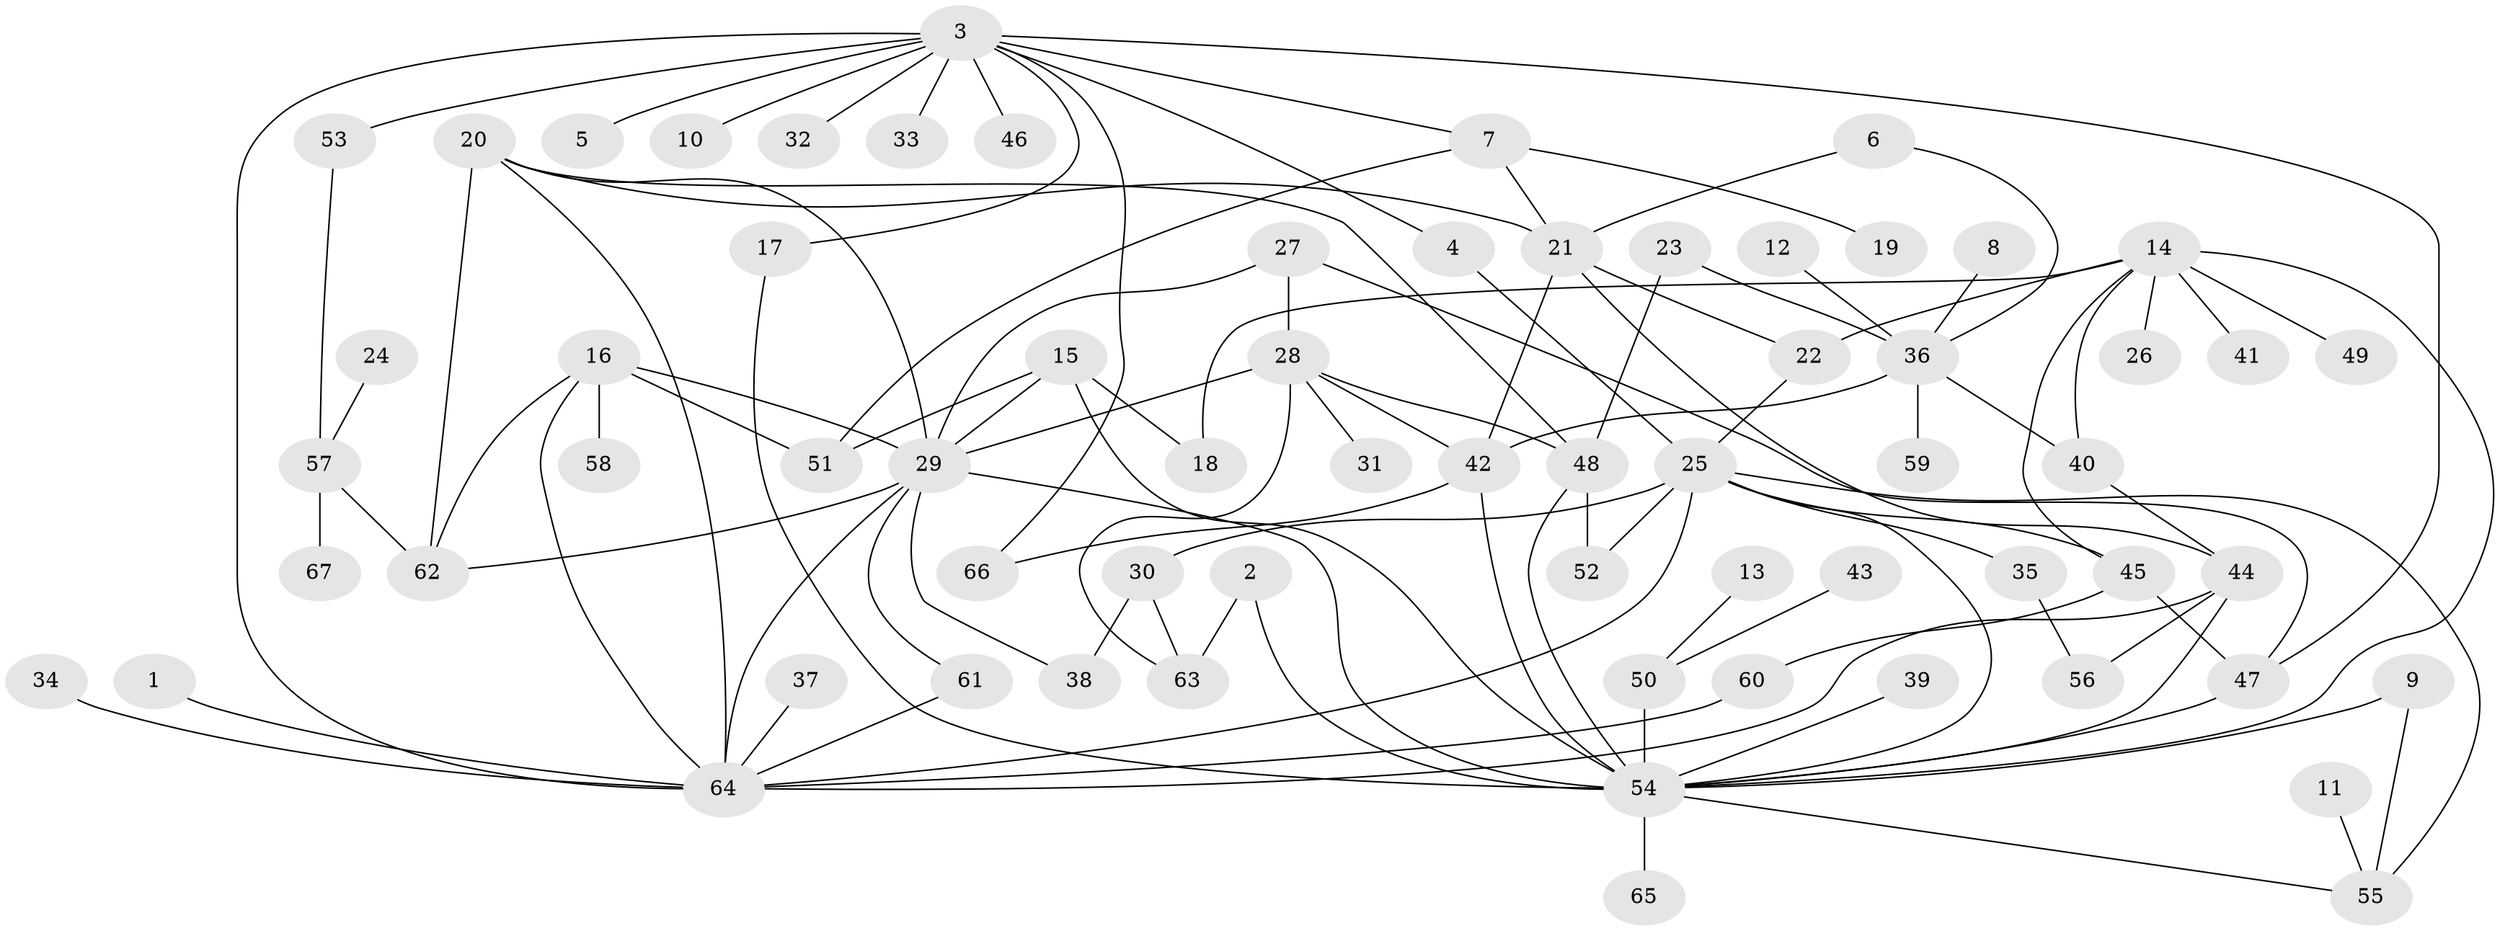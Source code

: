 // original degree distribution, {11: 0.007462686567164179, 14: 0.014925373134328358, 19: 0.007462686567164179, 5: 0.05223880597014925, 6: 0.007462686567164179, 3: 0.1044776119402985, 4: 0.05970149253731343, 10: 0.014925373134328358, 2: 0.26865671641791045, 7: 0.014925373134328358, 1: 0.4253731343283582, 8: 0.022388059701492536}
// Generated by graph-tools (version 1.1) at 2025/01/03/09/25 03:01:39]
// undirected, 67 vertices, 106 edges
graph export_dot {
graph [start="1"]
  node [color=gray90,style=filled];
  1;
  2;
  3;
  4;
  5;
  6;
  7;
  8;
  9;
  10;
  11;
  12;
  13;
  14;
  15;
  16;
  17;
  18;
  19;
  20;
  21;
  22;
  23;
  24;
  25;
  26;
  27;
  28;
  29;
  30;
  31;
  32;
  33;
  34;
  35;
  36;
  37;
  38;
  39;
  40;
  41;
  42;
  43;
  44;
  45;
  46;
  47;
  48;
  49;
  50;
  51;
  52;
  53;
  54;
  55;
  56;
  57;
  58;
  59;
  60;
  61;
  62;
  63;
  64;
  65;
  66;
  67;
  1 -- 64 [weight=1.0];
  2 -- 54 [weight=1.0];
  2 -- 63 [weight=1.0];
  3 -- 4 [weight=1.0];
  3 -- 5 [weight=1.0];
  3 -- 7 [weight=1.0];
  3 -- 10 [weight=1.0];
  3 -- 17 [weight=1.0];
  3 -- 32 [weight=1.0];
  3 -- 33 [weight=1.0];
  3 -- 46 [weight=1.0];
  3 -- 47 [weight=1.0];
  3 -- 53 [weight=1.0];
  3 -- 64 [weight=1.0];
  3 -- 66 [weight=1.0];
  4 -- 25 [weight=1.0];
  6 -- 21 [weight=1.0];
  6 -- 36 [weight=1.0];
  7 -- 19 [weight=1.0];
  7 -- 21 [weight=1.0];
  7 -- 51 [weight=1.0];
  8 -- 36 [weight=1.0];
  9 -- 54 [weight=1.0];
  9 -- 55 [weight=1.0];
  11 -- 55 [weight=1.0];
  12 -- 36 [weight=1.0];
  13 -- 50 [weight=1.0];
  14 -- 18 [weight=1.0];
  14 -- 22 [weight=1.0];
  14 -- 26 [weight=1.0];
  14 -- 40 [weight=1.0];
  14 -- 41 [weight=1.0];
  14 -- 45 [weight=1.0];
  14 -- 49 [weight=1.0];
  14 -- 54 [weight=1.0];
  15 -- 18 [weight=1.0];
  15 -- 29 [weight=1.0];
  15 -- 51 [weight=1.0];
  15 -- 54 [weight=2.0];
  16 -- 29 [weight=1.0];
  16 -- 51 [weight=1.0];
  16 -- 58 [weight=1.0];
  16 -- 62 [weight=1.0];
  16 -- 64 [weight=1.0];
  17 -- 54 [weight=1.0];
  20 -- 21 [weight=1.0];
  20 -- 29 [weight=2.0];
  20 -- 48 [weight=1.0];
  20 -- 62 [weight=1.0];
  20 -- 64 [weight=1.0];
  21 -- 22 [weight=1.0];
  21 -- 42 [weight=1.0];
  21 -- 44 [weight=1.0];
  22 -- 25 [weight=1.0];
  23 -- 36 [weight=1.0];
  23 -- 48 [weight=1.0];
  24 -- 57 [weight=1.0];
  25 -- 30 [weight=1.0];
  25 -- 35 [weight=1.0];
  25 -- 45 [weight=1.0];
  25 -- 52 [weight=1.0];
  25 -- 54 [weight=1.0];
  25 -- 55 [weight=1.0];
  25 -- 64 [weight=1.0];
  27 -- 28 [weight=1.0];
  27 -- 29 [weight=1.0];
  27 -- 47 [weight=1.0];
  28 -- 29 [weight=1.0];
  28 -- 31 [weight=1.0];
  28 -- 42 [weight=1.0];
  28 -- 48 [weight=1.0];
  28 -- 63 [weight=1.0];
  29 -- 38 [weight=1.0];
  29 -- 54 [weight=1.0];
  29 -- 61 [weight=1.0];
  29 -- 62 [weight=1.0];
  29 -- 64 [weight=1.0];
  30 -- 38 [weight=1.0];
  30 -- 63 [weight=1.0];
  34 -- 64 [weight=1.0];
  35 -- 56 [weight=1.0];
  36 -- 40 [weight=1.0];
  36 -- 42 [weight=2.0];
  36 -- 59 [weight=1.0];
  37 -- 64 [weight=1.0];
  39 -- 54 [weight=1.0];
  40 -- 44 [weight=1.0];
  42 -- 54 [weight=1.0];
  42 -- 66 [weight=1.0];
  43 -- 50 [weight=1.0];
  44 -- 54 [weight=1.0];
  44 -- 56 [weight=1.0];
  44 -- 64 [weight=1.0];
  45 -- 47 [weight=1.0];
  45 -- 60 [weight=1.0];
  47 -- 54 [weight=1.0];
  48 -- 52 [weight=1.0];
  48 -- 54 [weight=1.0];
  50 -- 54 [weight=1.0];
  53 -- 57 [weight=1.0];
  54 -- 55 [weight=1.0];
  54 -- 65 [weight=1.0];
  57 -- 62 [weight=2.0];
  57 -- 67 [weight=1.0];
  60 -- 64 [weight=1.0];
  61 -- 64 [weight=1.0];
}
